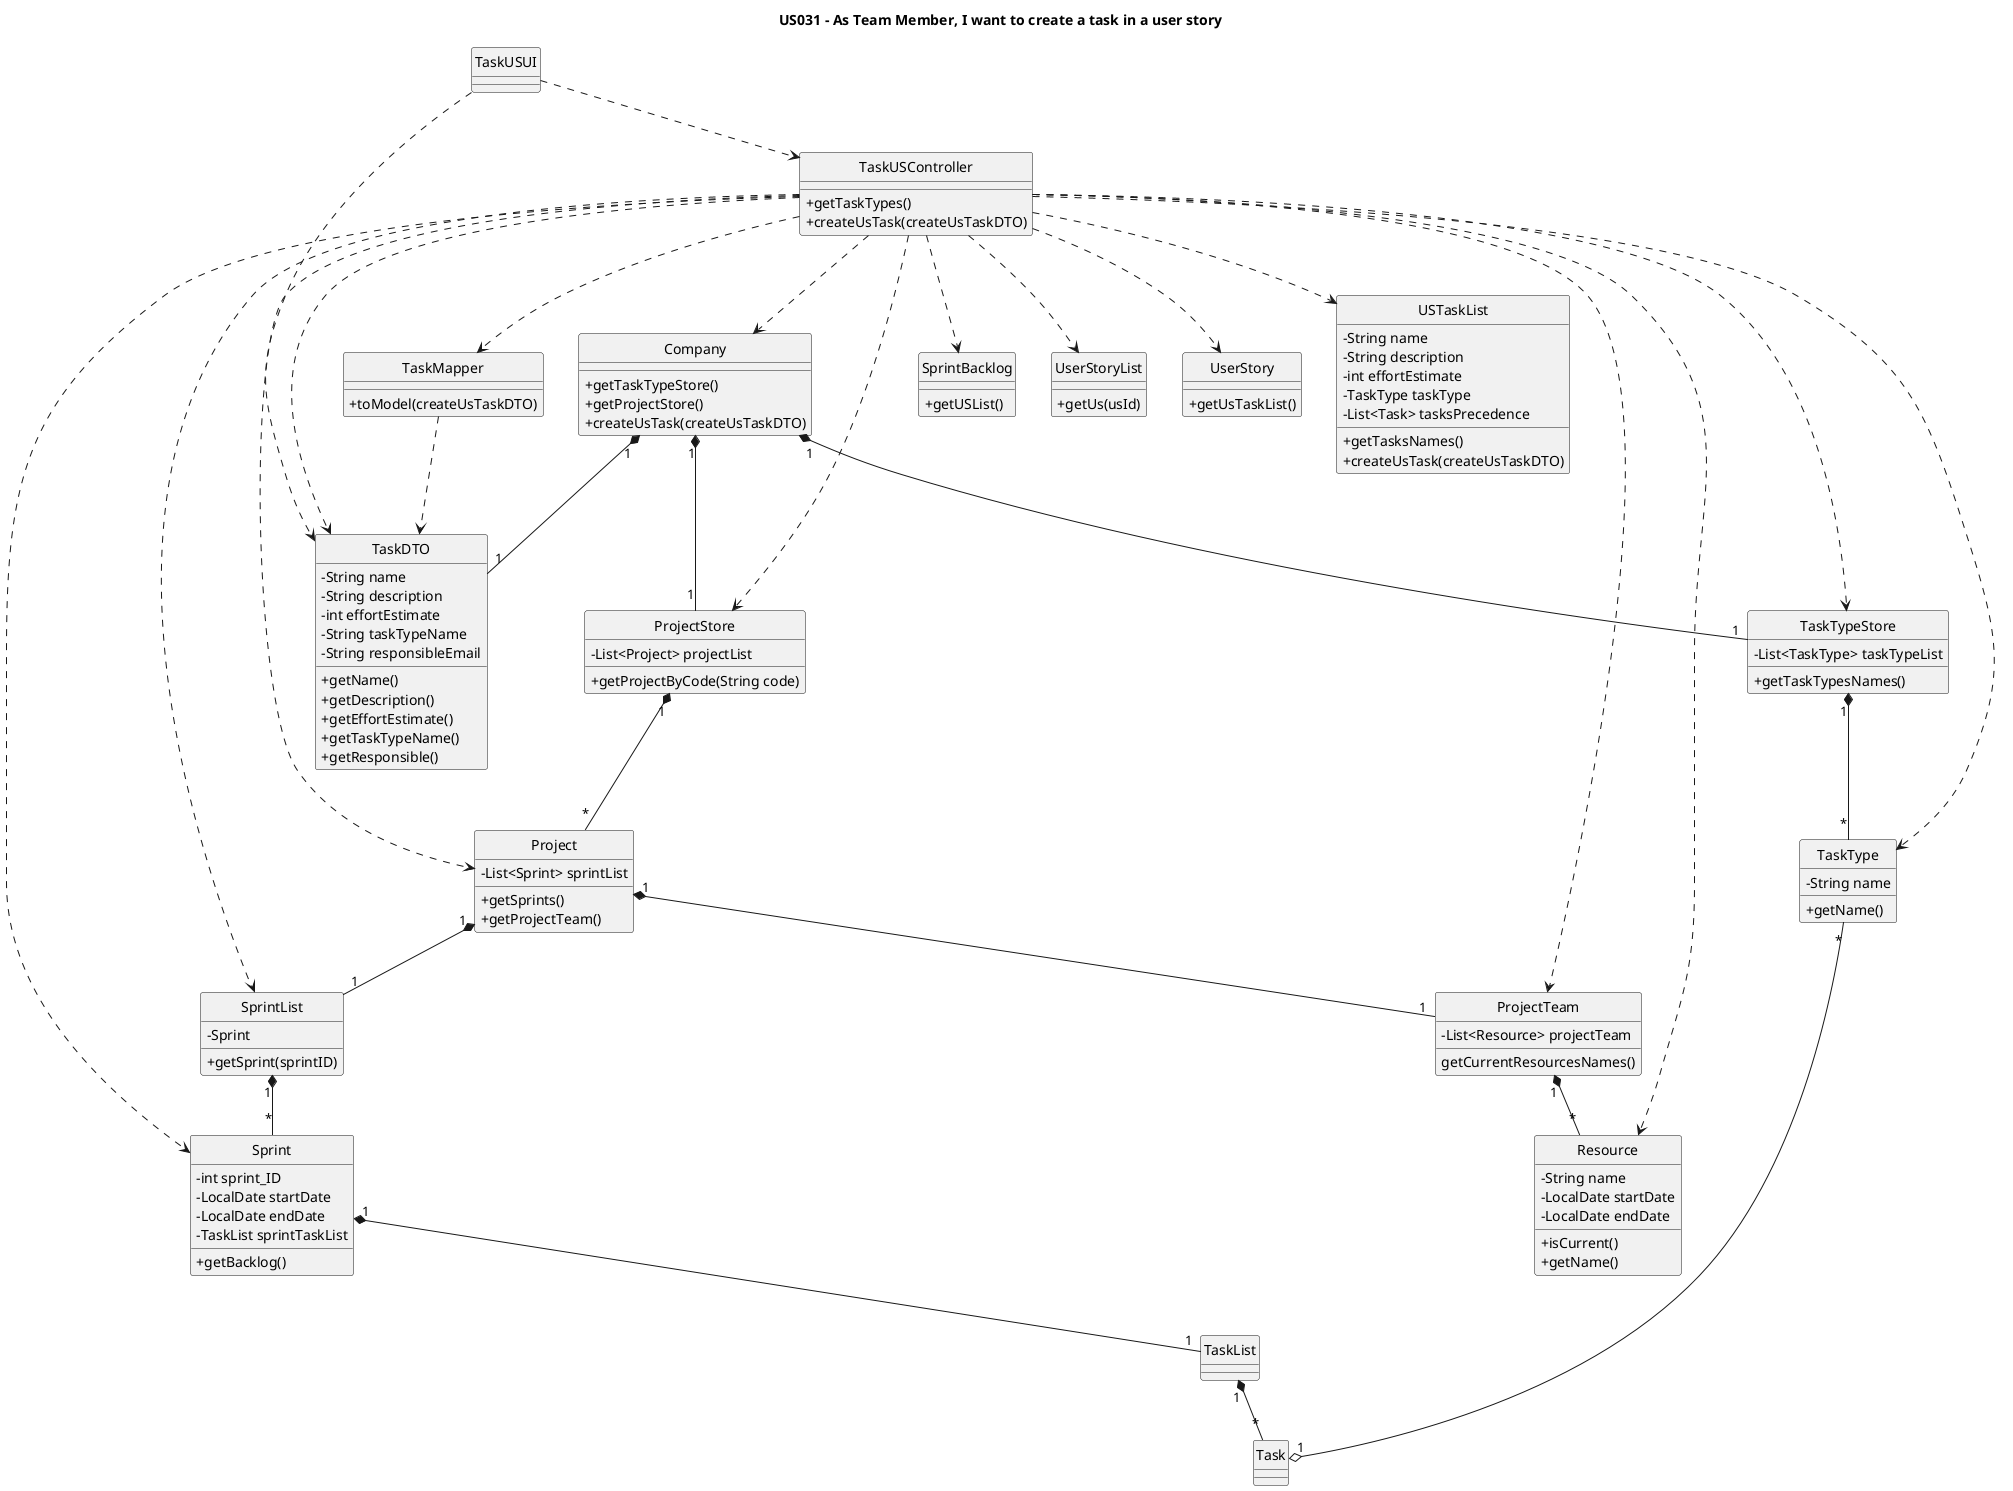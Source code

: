 @startuml
'https://plantuml.com/class-diagram

skinparam classAttributeIconSize 0
hide circle

title US031 - As Team Member, I want to create a task in a user story

class TaskUSUI{}

class TaskUSController{
+getTaskTypes()
+createUsTask(createUsTaskDTO)
}

class Company{
+getTaskTypeStore()
+getProjectStore()
+createUsTask(createUsTaskDTO)
}

class TaskTypeStore{
-List<TaskType> taskTypeList
+getTaskTypesNames()
}

class TaskType{
-String name
+getName()
}

class ProjectStore{
-List<Project> projectList
+getProjectByCode(String code)
}

class Project{
-List<Sprint> sprintList
+getSprints()
+getProjectTeam()
}

class SprintList{
-Sprint
+getSprint(sprintID)
}

class Sprint{
-int sprint_ID
-LocalDate startDate
-LocalDate endDate
-TaskList sprintTaskList
+getBacklog()
}

class SprintBacklog{
+getUSList()
}

class UserStoryList {
+getUs(usId)
}

class UserStory{
+getUsTaskList()
}

class USTaskList{
-String name
-String description
-int effortEstimate
-TaskType taskType
-List<Task> tasksPrecedence
+getTasksNames()
+createUsTask(createUsTaskDTO)
}


class ProjectTeam{
-List<Resource> projectTeam
getCurrentResourcesNames()
}

class Resource{
-String name
-LocalDate startDate
-LocalDate endDate
+isCurrent()
+getName()
}

class TaskMapper{
+toModel(createUsTaskDTO)
}

class TaskDTO{
-String name
-String description
-int effortEstimate
-String taskTypeName
-String responsibleEmail
+getName()
+getDescription()
+getEffortEstimate()
+getTaskTypeName()
+getResponsible()
}

TaskUSUI ..> TaskUSController
TaskUSUI ..> TaskDTO

TaskUSController ..> Company
TaskUSController ..> TaskTypeStore
TaskUSController ..> TaskType
TaskUSController ..> ProjectStore
TaskUSController ..> Project
TaskUSController ..> SprintList
TaskUSController ..> Sprint
TaskUSController ..> SprintBacklog
TaskUSController ..> UserStoryList
TaskUSController ..> UserStory
TaskUSController ..> USTaskList
TaskUSController ..> ProjectTeam
TaskUSController ..> Resource
TaskUSController ..> TaskMapper
TaskUSController ..> TaskDTO


Company "1" *-- "1" TaskTypeStore
Company "1" *-- "1" ProjectStore
Company "1" *-- "1" TaskDTO

TaskTypeStore "1" *-- "*" TaskType

TaskType "*" --o "1" Task

ProjectStore "1" *-- "*" Project

Project "1" *-- "1" SprintList
Project "1" *-- "1" ProjectTeam

SprintList "1" *-- "*" Sprint

Sprint "1" *-- "1" TaskList

TaskList "1" *-- "*" Task

ProjectTeam "1" *-- "*" Resource

TaskMapper ..> TaskDTO

@enduml

